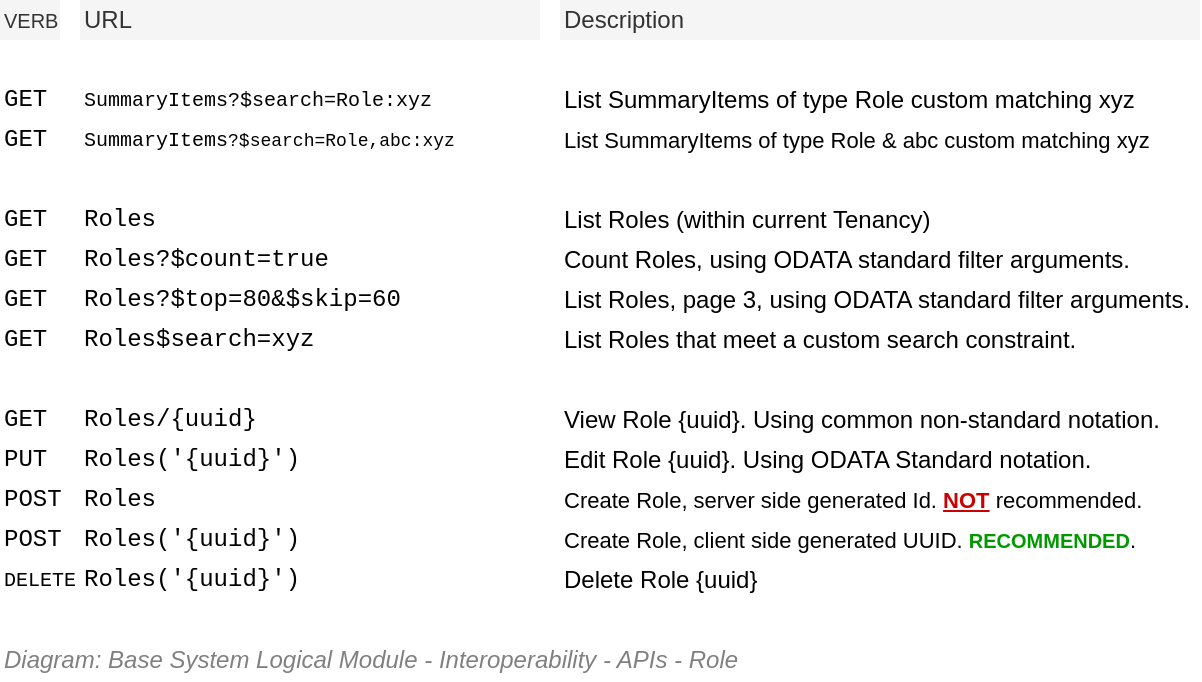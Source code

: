 <mxfile compressed="false" version="18.0.8" type="google">
  <diagram name="Integration/System Logical Module/API/Resource URLs/Roles" id="7p_q0p4EtKXrwut6PNrY">
    <mxGraphModel grid="1" page="1" gridSize="10" guides="1" tooltips="1" connect="1" arrows="1" fold="1" pageScale="1" pageWidth="850" pageHeight="1100" math="0" shadow="0">
      <root>
        <mxCell id="KzqNOqEnGWoy3LytE59G-0" />
        <mxCell id="KzqNOqEnGWoy3LytE59G-1" parent="KzqNOqEnGWoy3LytE59G-0" />
        <mxCell id="KzqNOqEnGWoy3LytE59G-2" value="List Roles&amp;nbsp;(within current Tenancy)" style="text;html=1;strokeColor=none;fillColor=none;align=left;verticalAlign=middle;whiteSpace=wrap;rounded=0;dashed=1;fontFamily=Helvetica;fontSize=12;" vertex="1" parent="KzqNOqEnGWoy3LytE59G-1">
          <mxGeometry x="400" y="300" width="320" height="20" as="geometry" />
        </mxCell>
        <mxCell id="KzqNOqEnGWoy3LytE59G-3" value="Roles" style="text;html=1;strokeColor=none;fillColor=none;align=left;verticalAlign=middle;whiteSpace=wrap;rounded=0;dashed=1;fontSize=12;fontFamily=Courier New;" vertex="1" parent="KzqNOqEnGWoy3LytE59G-1">
          <mxGeometry x="160" y="300" width="200" height="20" as="geometry" />
        </mxCell>
        <mxCell id="KzqNOqEnGWoy3LytE59G-4" value="Roles/{uuid}" style="text;html=1;strokeColor=none;fillColor=none;align=left;verticalAlign=middle;whiteSpace=wrap;rounded=0;dashed=1;fontSize=12;fontFamily=Courier New;" vertex="1" parent="KzqNOqEnGWoy3LytE59G-1">
          <mxGeometry x="160" y="400" width="200" height="20" as="geometry" />
        </mxCell>
        <mxCell id="KzqNOqEnGWoy3LytE59G-5" value="View Role {uuid}. Using common non-standard notation." style="text;html=1;strokeColor=none;fillColor=none;align=left;verticalAlign=middle;whiteSpace=wrap;rounded=0;dashed=1;fontFamily=Helvetica;fontSize=12;" vertex="1" parent="KzqNOqEnGWoy3LytE59G-1">
          <mxGeometry x="400" y="400" width="320" height="20" as="geometry" />
        </mxCell>
        <mxCell id="KzqNOqEnGWoy3LytE59G-6" value="GET" style="text;html=1;strokeColor=none;fillColor=none;align=left;verticalAlign=middle;whiteSpace=wrap;rounded=0;dashed=1;fontSize=12;fontFamily=Courier New;" vertex="1" parent="KzqNOqEnGWoy3LytE59G-1">
          <mxGeometry x="120" y="300" width="40" height="20" as="geometry" />
        </mxCell>
        <mxCell id="KzqNOqEnGWoy3LytE59G-7" value="GET" style="text;html=1;strokeColor=none;fillColor=none;align=left;verticalAlign=middle;whiteSpace=wrap;rounded=0;dashed=1;fontSize=12;fontFamily=Courier New;" vertex="1" parent="KzqNOqEnGWoy3LytE59G-1">
          <mxGeometry x="120" y="400" width="40" height="20" as="geometry" />
        </mxCell>
        <mxCell id="KzqNOqEnGWoy3LytE59G-8" value="POST" style="text;html=1;strokeColor=none;fillColor=none;align=left;verticalAlign=middle;whiteSpace=wrap;rounded=0;dashed=1;fontSize=12;fontFamily=Courier New;" vertex="1" parent="KzqNOqEnGWoy3LytE59G-1">
          <mxGeometry x="120" y="440" width="40" height="20" as="geometry" />
        </mxCell>
        <mxCell id="KzqNOqEnGWoy3LytE59G-9" value="Roles" style="text;html=1;strokeColor=none;fillColor=none;align=left;verticalAlign=middle;whiteSpace=wrap;rounded=0;dashed=1;fontSize=12;fontFamily=Courier New;" vertex="1" parent="KzqNOqEnGWoy3LytE59G-1">
          <mxGeometry x="160" y="440" width="200" height="20" as="geometry" />
        </mxCell>
        <mxCell id="KzqNOqEnGWoy3LytE59G-10" value="POST" style="text;html=1;strokeColor=none;fillColor=none;align=left;verticalAlign=middle;whiteSpace=wrap;rounded=0;dashed=1;fontSize=12;fontFamily=Courier New;" vertex="1" parent="KzqNOqEnGWoy3LytE59G-1">
          <mxGeometry x="120" y="460" width="40" height="20" as="geometry" />
        </mxCell>
        <mxCell id="KzqNOqEnGWoy3LytE59G-11" value="Roles(&#39;{uuid}&#39;)" style="text;html=1;strokeColor=none;fillColor=none;align=left;verticalAlign=middle;whiteSpace=wrap;rounded=0;dashed=1;fontSize=12;fontFamily=Courier New;" vertex="1" parent="KzqNOqEnGWoy3LytE59G-1">
          <mxGeometry x="160" y="460" width="200" height="20" as="geometry" />
        </mxCell>
        <mxCell id="KzqNOqEnGWoy3LytE59G-12" value="Create Role, server side generated Id. &lt;b style=&quot;font-size: 11px&quot;&gt;&lt;font color=&quot;#cc0000&quot; style=&quot;font-size: 11px&quot;&gt;&lt;u style=&quot;font-size: 11px&quot;&gt;NOT&lt;/u&gt;&lt;/font&gt; &lt;/b&gt;recommended." style="text;html=1;strokeColor=none;fillColor=none;align=left;verticalAlign=middle;whiteSpace=wrap;rounded=0;dashed=1;fontFamily=Helvetica;fontSize=11;" vertex="1" parent="KzqNOqEnGWoy3LytE59G-1">
          <mxGeometry x="400" y="440" width="320" height="20" as="geometry" />
        </mxCell>
        <mxCell id="KzqNOqEnGWoy3LytE59G-13" value="Create Role, client side generated UUID. &lt;font color=&quot;#009900&quot; size=&quot;1&quot;&gt;&lt;b&gt;RECOMMENDED&lt;/b&gt;&lt;/font&gt;." style="text;html=1;strokeColor=none;fillColor=none;align=left;verticalAlign=middle;whiteSpace=wrap;rounded=0;dashed=1;fontFamily=Helvetica;fontSize=11;" vertex="1" parent="KzqNOqEnGWoy3LytE59G-1">
          <mxGeometry x="400" y="460" width="320" height="20" as="geometry" />
        </mxCell>
        <mxCell id="KzqNOqEnGWoy3LytE59G-14" value="PUT" style="text;html=1;strokeColor=none;fillColor=none;align=left;verticalAlign=middle;whiteSpace=wrap;rounded=0;dashed=1;fontSize=12;fontFamily=Courier New;" vertex="1" parent="KzqNOqEnGWoy3LytE59G-1">
          <mxGeometry x="120" y="420" width="40" height="20" as="geometry" />
        </mxCell>
        <mxCell id="KzqNOqEnGWoy3LytE59G-15" value="Roles(&#39;{uuid}&#39;)" style="text;html=1;strokeColor=none;fillColor=none;align=left;verticalAlign=middle;whiteSpace=wrap;rounded=0;dashed=1;fontSize=12;fontFamily=Courier New;" vertex="1" parent="KzqNOqEnGWoy3LytE59G-1">
          <mxGeometry x="160" y="420" width="200" height="20" as="geometry" />
        </mxCell>
        <mxCell id="KzqNOqEnGWoy3LytE59G-16" value="Edit Role {uuid}. Using ODATA Standard notation." style="text;html=1;strokeColor=none;fillColor=none;align=left;verticalAlign=middle;whiteSpace=wrap;rounded=0;dashed=1;fontFamily=Helvetica;fontSize=12;" vertex="1" parent="KzqNOqEnGWoy3LytE59G-1">
          <mxGeometry x="400" y="420" width="320" height="20" as="geometry" />
        </mxCell>
        <mxCell id="KzqNOqEnGWoy3LytE59G-17" value="DELETE" style="text;html=1;strokeColor=none;fillColor=none;align=left;verticalAlign=middle;whiteSpace=wrap;rounded=0;dashed=1;fontSize=10;fontFamily=Courier New;" vertex="1" parent="KzqNOqEnGWoy3LytE59G-1">
          <mxGeometry x="120" y="480" width="40" height="20" as="geometry" />
        </mxCell>
        <mxCell id="KzqNOqEnGWoy3LytE59G-18" value="Roles(&#39;{uuid}&#39;)" style="text;html=1;strokeColor=none;fillColor=none;align=left;verticalAlign=middle;whiteSpace=wrap;rounded=0;dashed=1;fontSize=12;fontFamily=Courier New;" vertex="1" parent="KzqNOqEnGWoy3LytE59G-1">
          <mxGeometry x="160" y="480" width="200" height="20" as="geometry" />
        </mxCell>
        <mxCell id="KzqNOqEnGWoy3LytE59G-19" value="Delete Role {uuid}" style="text;html=1;strokeColor=none;fillColor=none;align=left;verticalAlign=middle;whiteSpace=wrap;rounded=0;dashed=1;fontFamily=Helvetica;fontSize=12;" vertex="1" parent="KzqNOqEnGWoy3LytE59G-1">
          <mxGeometry x="400" y="480" width="320" height="20" as="geometry" />
        </mxCell>
        <mxCell id="KzqNOqEnGWoy3LytE59G-21" value="List Roles, page 3, using ODATA standard filter arguments." style="text;html=1;strokeColor=none;fillColor=none;align=left;verticalAlign=middle;whiteSpace=wrap;rounded=0;dashed=1;fontFamily=Helvetica;fontSize=12;" vertex="1" parent="KzqNOqEnGWoy3LytE59G-1">
          <mxGeometry x="400" y="340" width="320" height="20" as="geometry" />
        </mxCell>
        <mxCell id="KzqNOqEnGWoy3LytE59G-22" value="Roles?$top=80&amp;amp;$skip=60" style="text;html=1;strokeColor=none;fillColor=none;align=left;verticalAlign=middle;whiteSpace=wrap;rounded=0;dashed=1;fontSize=12;fontFamily=Courier New;" vertex="1" parent="KzqNOqEnGWoy3LytE59G-1">
          <mxGeometry x="160" y="340" width="200" height="20" as="geometry" />
        </mxCell>
        <mxCell id="KzqNOqEnGWoy3LytE59G-23" value="GET" style="text;html=1;strokeColor=none;fillColor=none;align=left;verticalAlign=middle;whiteSpace=wrap;rounded=0;dashed=1;fontSize=12;fontFamily=Courier New;" vertex="1" parent="KzqNOqEnGWoy3LytE59G-1">
          <mxGeometry x="120" y="340" width="40" height="20" as="geometry" />
        </mxCell>
        <mxCell id="KzqNOqEnGWoy3LytE59G-24" value="Count Roles, using ODATA standard filter arguments." style="text;html=1;strokeColor=none;fillColor=none;align=left;verticalAlign=middle;whiteSpace=wrap;rounded=0;dashed=1;fontFamily=Helvetica;fontSize=12;" vertex="1" parent="KzqNOqEnGWoy3LytE59G-1">
          <mxGeometry x="400" y="320" width="320" height="20" as="geometry" />
        </mxCell>
        <mxCell id="KzqNOqEnGWoy3LytE59G-25" value="Roles?$count=true" style="text;html=1;strokeColor=none;fillColor=none;align=left;verticalAlign=middle;whiteSpace=wrap;rounded=0;dashed=1;fontSize=12;fontFamily=Courier New;" vertex="1" parent="KzqNOqEnGWoy3LytE59G-1">
          <mxGeometry x="160" y="320" width="200" height="20" as="geometry" />
        </mxCell>
        <mxCell id="KzqNOqEnGWoy3LytE59G-26" value="GET" style="text;html=1;strokeColor=none;fillColor=none;align=left;verticalAlign=middle;whiteSpace=wrap;rounded=0;dashed=1;fontSize=12;fontFamily=Courier New;" vertex="1" parent="KzqNOqEnGWoy3LytE59G-1">
          <mxGeometry x="120" y="320" width="40" height="20" as="geometry" />
        </mxCell>
        <mxCell id="KzqNOqEnGWoy3LytE59G-142" value="List Roles that meet a custom search constraint." style="text;html=1;strokeColor=none;fillColor=none;align=left;verticalAlign=middle;whiteSpace=wrap;rounded=0;dashed=1;fontFamily=Helvetica;fontSize=12;" vertex="1" parent="KzqNOqEnGWoy3LytE59G-1">
          <mxGeometry x="400" y="360" width="320" height="20" as="geometry" />
        </mxCell>
        <mxCell id="KzqNOqEnGWoy3LytE59G-143" value="Roles$search=xyz" style="text;html=1;strokeColor=none;fillColor=none;align=left;verticalAlign=middle;whiteSpace=wrap;rounded=0;dashed=1;fontSize=12;fontFamily=Courier New;" vertex="1" parent="KzqNOqEnGWoy3LytE59G-1">
          <mxGeometry x="160" y="360" width="200" height="20" as="geometry" />
        </mxCell>
        <mxCell id="KzqNOqEnGWoy3LytE59G-144" value="GET" style="text;html=1;strokeColor=none;fillColor=none;align=left;verticalAlign=middle;whiteSpace=wrap;rounded=0;dashed=1;fontSize=12;fontFamily=Courier New;" vertex="1" parent="KzqNOqEnGWoy3LytE59G-1">
          <mxGeometry x="120" y="360" width="40" height="20" as="geometry" />
        </mxCell>
        <mxCell id="KzqNOqEnGWoy3LytE59G-186" value="Description" style="text;html=1;strokeColor=none;fillColor=#f5f5f5;align=left;verticalAlign=middle;whiteSpace=wrap;rounded=0;fontSize=12;fontFamily=Helvetica;fontColor=#333333;fontStyle=0" vertex="1" parent="KzqNOqEnGWoy3LytE59G-1">
          <mxGeometry x="400" y="200" width="320" height="20" as="geometry" />
        </mxCell>
        <mxCell id="KzqNOqEnGWoy3LytE59G-187" value="URL" style="text;html=1;strokeColor=none;fillColor=#f5f5f5;align=left;verticalAlign=middle;whiteSpace=wrap;rounded=0;fontSize=12;fontFamily=Helvetica;fontColor=#333333;fontStyle=0" vertex="1" parent="KzqNOqEnGWoy3LytE59G-1">
          <mxGeometry x="160" y="200" width="230" height="20" as="geometry" />
        </mxCell>
        <mxCell id="KzqNOqEnGWoy3LytE59G-188" value="&lt;font style=&quot;font-size: 10px;&quot;&gt;VERB&lt;/font&gt;" style="text;html=1;strokeColor=none;fillColor=#f5f5f5;align=left;verticalAlign=middle;whiteSpace=wrap;rounded=0;fontSize=10;fontFamily=Helvetica;fontColor=#333333;fontStyle=0" vertex="1" parent="KzqNOqEnGWoy3LytE59G-1">
          <mxGeometry x="120" y="200" width="30" height="20" as="geometry" />
        </mxCell>
        <mxCell id="KzqNOqEnGWoy3LytE59G-189" value="&lt;font style=&quot;font-size: 9px&quot;&gt;&lt;span style=&quot;font-size: 10px&quot;&gt;SummaryItems&lt;/span&gt;?$search=Role,abc:xyz&lt;/font&gt;" style="text;html=1;strokeColor=none;fillColor=none;align=left;verticalAlign=middle;whiteSpace=wrap;rounded=0;dashed=1;fontSize=9;fontFamily=Courier New;" vertex="1" parent="KzqNOqEnGWoy3LytE59G-1">
          <mxGeometry x="160" y="260" width="250" height="20" as="geometry" />
        </mxCell>
        <mxCell id="KzqNOqEnGWoy3LytE59G-190" value="GET" style="text;html=1;strokeColor=none;fillColor=none;align=left;verticalAlign=middle;whiteSpace=wrap;rounded=0;dashed=1;fontSize=12;fontFamily=Courier New;" vertex="1" parent="KzqNOqEnGWoy3LytE59G-1">
          <mxGeometry x="120" y="260" width="40" height="20" as="geometry" />
        </mxCell>
        <mxCell id="KzqNOqEnGWoy3LytE59G-191" value="&lt;font style=&quot;font-size: 10px&quot;&gt;SummaryItems?$search=Role:xyz&lt;/font&gt;" style="text;html=1;strokeColor=none;fillColor=none;align=left;verticalAlign=middle;whiteSpace=wrap;rounded=0;dashed=1;fontSize=10;fontFamily=Courier New;" vertex="1" parent="KzqNOqEnGWoy3LytE59G-1">
          <mxGeometry x="160" y="240" width="240" height="20" as="geometry" />
        </mxCell>
        <mxCell id="KzqNOqEnGWoy3LytE59G-192" value="GET" style="text;html=1;strokeColor=none;fillColor=none;align=left;verticalAlign=middle;whiteSpace=wrap;rounded=0;dashed=1;fontSize=12;fontFamily=Courier New;" vertex="1" parent="KzqNOqEnGWoy3LytE59G-1">
          <mxGeometry x="120" y="240" width="40" height="20" as="geometry" />
        </mxCell>
        <mxCell id="KzqNOqEnGWoy3LytE59G-193" value="List SummaryItems of type Role custom matching xyz" style="text;html=1;strokeColor=none;fillColor=none;align=left;verticalAlign=middle;whiteSpace=wrap;rounded=0;dashed=1;fontFamily=Helvetica;fontSize=12;" vertex="1" parent="KzqNOqEnGWoy3LytE59G-1">
          <mxGeometry x="400" y="240" width="320" height="20" as="geometry" />
        </mxCell>
        <mxCell id="KzqNOqEnGWoy3LytE59G-194" value="&lt;font style=&quot;font-size: 11px&quot;&gt;List SummaryItems of type Role &amp;amp; abc custom matching xyz&lt;/font&gt;" style="text;html=1;strokeColor=none;fillColor=none;align=left;verticalAlign=middle;whiteSpace=wrap;rounded=0;dashed=1;fontFamily=Helvetica;fontSize=12;" vertex="1" parent="KzqNOqEnGWoy3LytE59G-1">
          <mxGeometry x="400" y="260" width="320" height="20" as="geometry" />
        </mxCell>
        <mxCell id="KzqNOqEnGWoy3LytE59G-204" value="Diagram" parent="KzqNOqEnGWoy3LytE59G-0" />
        <mxCell id="KzqNOqEnGWoy3LytE59G-205" value="Context/Legend" parent="KzqNOqEnGWoy3LytE59G-0" />
        <mxCell id="KzqNOqEnGWoy3LytE59G-206" value="Title/Diagram" parent="KzqNOqEnGWoy3LytE59G-0" />
        <mxCell id="KzqNOqEnGWoy3LytE59G-207" value="&lt;font style=&quot;font-size: 12px ; font-weight: normal&quot;&gt;&lt;i&gt;Diagram: Base System Logical Module -&amp;nbsp;&lt;/i&gt;&lt;i&gt;Interoperability&amp;nbsp;&lt;/i&gt;&lt;i&gt;- APIs - Role&lt;/i&gt;&lt;/font&gt;" style="text;strokeColor=none;fillColor=none;html=1;fontSize=12;fontStyle=1;verticalAlign=middle;align=left;shadow=0;glass=0;comic=0;opacity=30;fontColor=#808080;" vertex="1" parent="KzqNOqEnGWoy3LytE59G-206">
          <mxGeometry x="120" y="520" width="560" height="20" as="geometry" />
        </mxCell>
        <mxCell id="KzqNOqEnGWoy3LytE59G-208" value="Title/Page" visible="0" parent="KzqNOqEnGWoy3LytE59G-0" />
        <mxCell id="KzqNOqEnGWoy3LytE59G-209" value="" style="group;fontSize=12;" vertex="1" connectable="0" parent="KzqNOqEnGWoy3LytE59G-208">
          <mxGeometry x="120" y="120" width="600" height="45" as="geometry" />
        </mxCell>
        <mxCell id="KzqNOqEnGWoy3LytE59G-210" value="&lt;font style=&quot;font-size: 12px&quot;&gt;Base Logical Module - Interoperability&amp;nbsp;- APIs - Role&lt;/font&gt;" style="text;strokeColor=none;fillColor=none;html=1;fontSize=12;fontStyle=1;verticalAlign=middle;align=left;shadow=0;glass=0;comic=0;opacity=30;fontColor=#808080;" vertex="1" parent="KzqNOqEnGWoy3LytE59G-209">
          <mxGeometry y="20" width="600" height="20" as="geometry" />
        </mxCell>
        <mxCell id="KzqNOqEnGWoy3LytE59G-211" value="" style="line;strokeWidth=2;html=1;shadow=0;glass=0;comic=0;fillColor=none;fontSize=10;fontColor=#CCCCCC;labelBackgroundColor=none;strokeColor=#CCCCCC;" vertex="1" parent="KzqNOqEnGWoy3LytE59G-209">
          <mxGeometry y="35" width="600" height="10" as="geometry" />
        </mxCell>
        <mxCell id="KzqNOqEnGWoy3LytE59G-212" value="About" parent="KzqNOqEnGWoy3LytE59G-0" />
      </root>
    </mxGraphModel>
  </diagram>
</mxfile>
